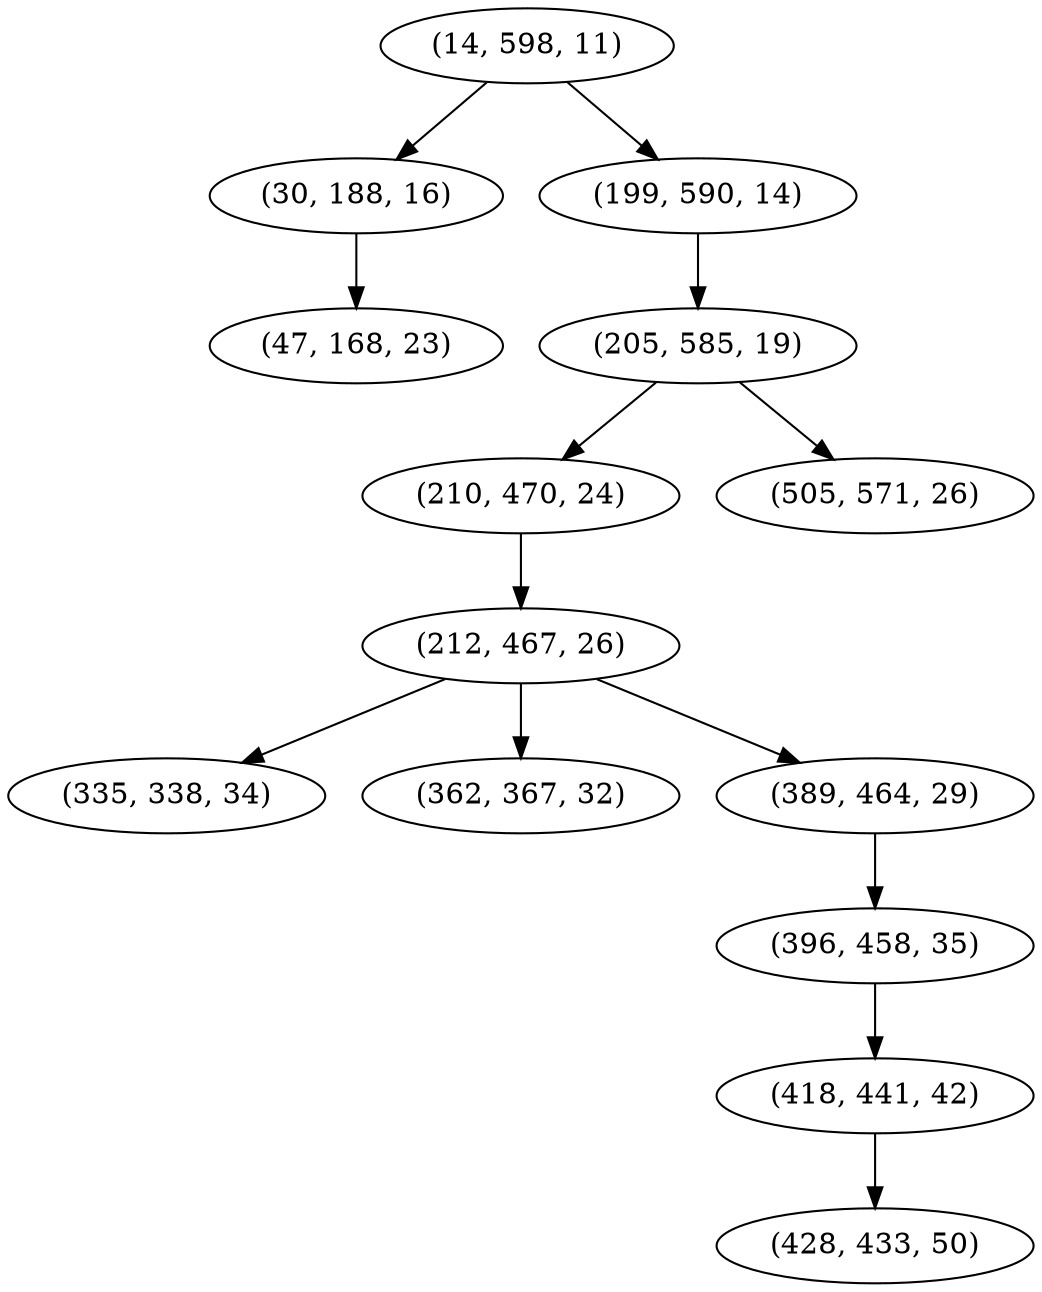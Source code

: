 digraph tree {
    "(14, 598, 11)";
    "(30, 188, 16)";
    "(47, 168, 23)";
    "(199, 590, 14)";
    "(205, 585, 19)";
    "(210, 470, 24)";
    "(212, 467, 26)";
    "(335, 338, 34)";
    "(362, 367, 32)";
    "(389, 464, 29)";
    "(396, 458, 35)";
    "(418, 441, 42)";
    "(428, 433, 50)";
    "(505, 571, 26)";
    "(14, 598, 11)" -> "(30, 188, 16)";
    "(14, 598, 11)" -> "(199, 590, 14)";
    "(30, 188, 16)" -> "(47, 168, 23)";
    "(199, 590, 14)" -> "(205, 585, 19)";
    "(205, 585, 19)" -> "(210, 470, 24)";
    "(205, 585, 19)" -> "(505, 571, 26)";
    "(210, 470, 24)" -> "(212, 467, 26)";
    "(212, 467, 26)" -> "(335, 338, 34)";
    "(212, 467, 26)" -> "(362, 367, 32)";
    "(212, 467, 26)" -> "(389, 464, 29)";
    "(389, 464, 29)" -> "(396, 458, 35)";
    "(396, 458, 35)" -> "(418, 441, 42)";
    "(418, 441, 42)" -> "(428, 433, 50)";
}
